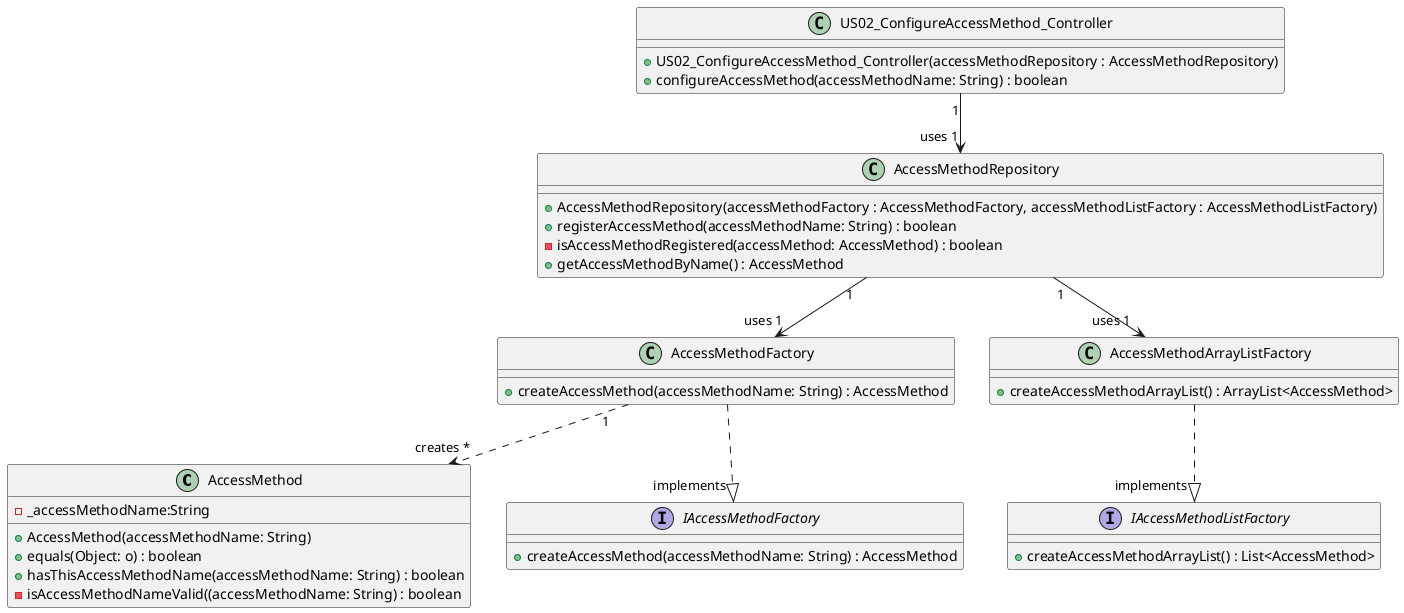 @startuml

class AccessMethod
interface IAccessMethodFactory
class AccessMethodFactory
interface IAccessMethodListFactory
class AccessMethodArrayListFactory
class AccessMethodRepository
class US02_ConfigureAccessMethod_Controller

class AccessMethod {
    -_accessMethodName:String
    +AccessMethod(accessMethodName: String)
    +equals(Object: o) : boolean
    +hasThisAccessMethodName(accessMethodName: String) : boolean
    -isAccessMethodNameValid((accessMethodName: String) : boolean
}

Interface IAccessMethodFactory {
    +createAccessMethod(accessMethodName: String) : AccessMethod
}

class AccessMethodFactory {
    +createAccessMethod(accessMethodName: String) : AccessMethod
}
'implements
AccessMethodFactory ..|> "implements" IAccessMethodFactory


Interface IAccessMethodListFactory {
 +createAccessMethodArrayList() : List<AccessMethod>
}

class AccessMethodArrayListFactory {
    +createAccessMethodArrayList() : ArrayList<AccessMethod>
}
'implements
AccessMethodArrayListFactory ..|> "implements" IAccessMethodListFactory

class AccessMethodRepository {
    +AccessMethodRepository(accessMethodFactory : AccessMethodFactory, accessMethodListFactory : AccessMethodListFactory)
    +registerAccessMethod(accessMethodName: String) : boolean
    -isAccessMethodRegistered(accessMethod: AccessMethod) : boolean
    +getAccessMethodByName() : AccessMethod
}
'uses
AccessMethodRepository "1 " --> "uses 1"AccessMethodFactory
AccessMethodRepository "1" --> "uses 1" AccessMethodArrayListFactory

class US02_ConfigureAccessMethod_Controller {
    +US02_ConfigureAccessMethod_Controller(accessMethodRepository : AccessMethodRepository)
    +configureAccessMethod(accessMethodName: String) : boolean
}
'uses
US02_ConfigureAccessMethod_Controller "1" --> "uses 1" AccessMethodRepository

'creates
AccessMethodFactory "1" ..> " creates *" AccessMethod
@enduml